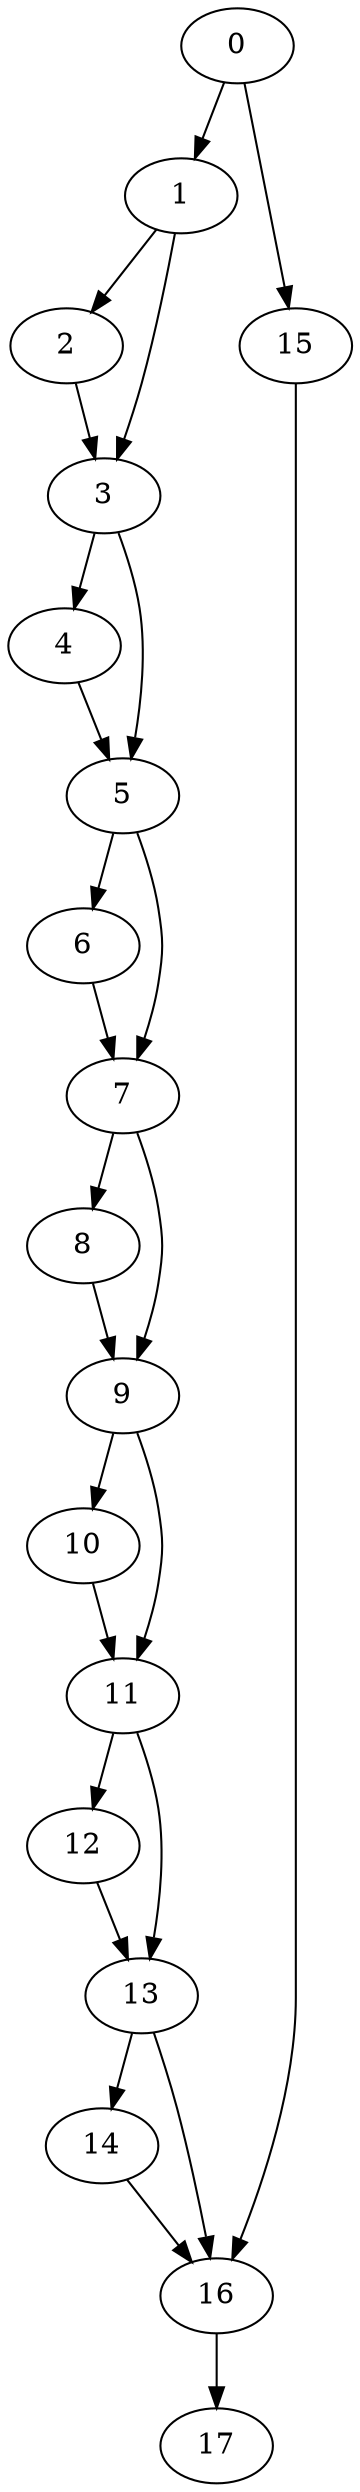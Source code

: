 digraph {
	0
	1
	2
	3
	4
	5
	6
	7
	8
	9
	10
	11
	12
	13
	14
	15
	16
	17
	1 -> 3
	2 -> 3
	3 -> 4
	8 -> 9
	7 -> 9
	11 -> 13
	12 -> 13
	13 -> 16
	14 -> 16
	15 -> 16
	0 -> 1
	11 -> 12
	16 -> 17
	1 -> 2
	3 -> 5
	4 -> 5
	9 -> 10
	10 -> 11
	9 -> 11
	13 -> 14
	0 -> 15
	5 -> 6
	5 -> 7
	6 -> 7
	7 -> 8
}
